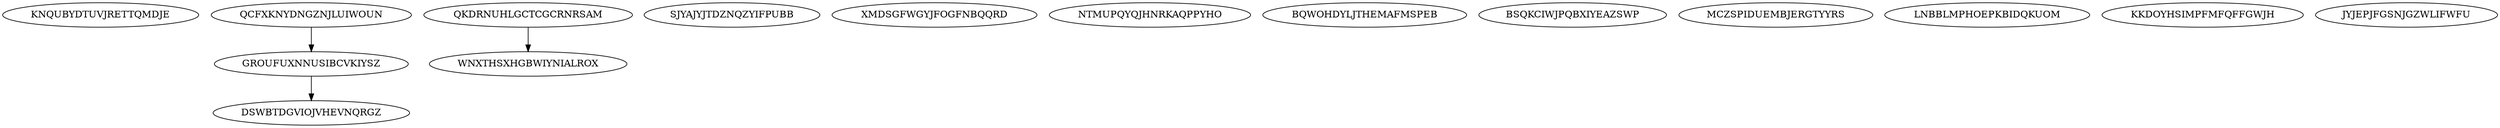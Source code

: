 digraph N15M3 {
	KNQUBYDTUVJRETTQMDJE	[Weight=12];
	QCFXKNYDNGZNJLUIWOUN	[Weight=18];
	QKDRNUHLGCTCGCRNRSAM	[Weight=20];
	GROUFUXNNUSIBCVKIYSZ	[Weight=14];
	SJYAJYJTDZNQZYIFPUBB	[Weight=15];
	DSWBTDGVIOJVHEVNQRGZ	[Weight=17];
	XMDSGFWGYJFOGFNBQQRD	[Weight=19];
	NTMUPQYQJHNRKAQPPYHO	[Weight=17];
	BQWOHDYLJTHEMAFMSPEB	[Weight=17];
	BSQKCIWJPQBXIYEAZSWP	[Weight=15];
	MCZSPIDUEMBJERGTYYRS	[Weight=15];
	LNBBLMPHOEPKBIDQKUOM	[Weight=16];
	KKDOYHSIMPFMFQFFGWJH	[Weight=20];
	JYJEPJFGSNJGZWLIFWFU	[Weight=11];
	WNXTHSXHGBWIYNIALROX	[Weight=16];
	GROUFUXNNUSIBCVKIYSZ -> DSWBTDGVIOJVHEVNQRGZ [Weight=12];
	QCFXKNYDNGZNJLUIWOUN -> GROUFUXNNUSIBCVKIYSZ [Weight=15];
	QKDRNUHLGCTCGCRNRSAM -> WNXTHSXHGBWIYNIALROX [Weight=20];
}

